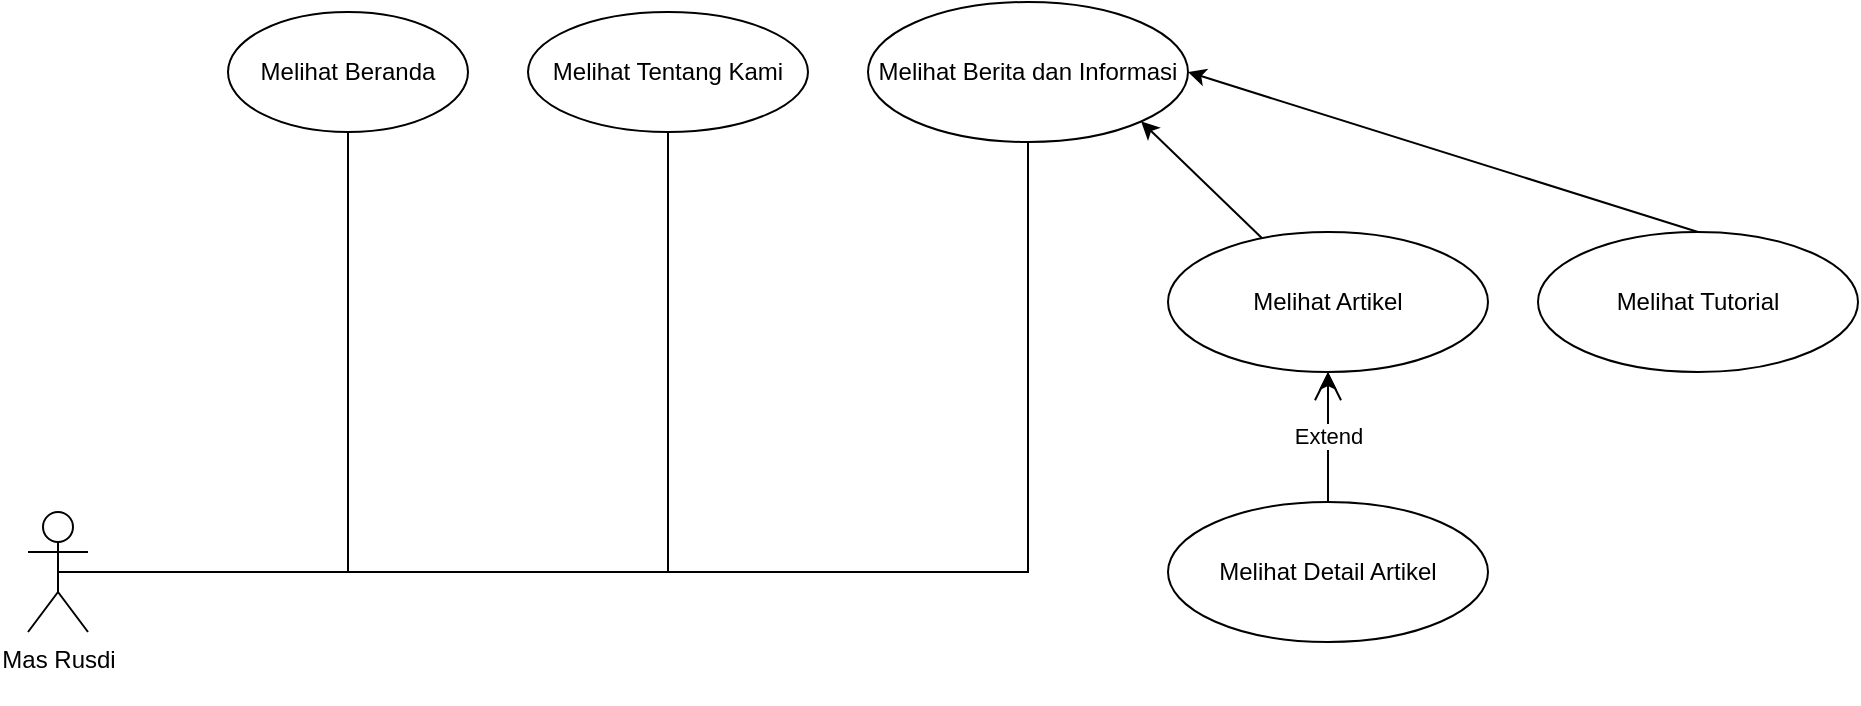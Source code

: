 <mxfile version="24.4.0" type="github">
  <diagram name="Page-1" id="sUjmxAKtblLwxa8pTKzF">
    <mxGraphModel dx="1900" dy="609" grid="1" gridSize="10" guides="1" tooltips="1" connect="1" arrows="1" fold="1" page="1" pageScale="1" pageWidth="850" pageHeight="1100" math="0" shadow="0">
      <root>
        <mxCell id="0" />
        <mxCell id="1" parent="0" />
        <mxCell id="DjJxj0krRZHvnV_72WoL-1" value="Melihat Beranda" style="ellipse;whiteSpace=wrap;html=1;" parent="1" vertex="1">
          <mxGeometry x="20" y="80" width="120" height="60" as="geometry" />
        </mxCell>
        <mxCell id="5pswEjkLbx6P7Sg2HS16-1" value="Mas Rusdi&lt;div&gt;&lt;br&gt;&lt;/div&gt;" style="shape=umlActor;verticalLabelPosition=bottom;verticalAlign=top;html=1;" vertex="1" parent="1">
          <mxGeometry x="-80" y="330" width="30" height="60" as="geometry" />
        </mxCell>
        <mxCell id="5pswEjkLbx6P7Sg2HS16-2" value="Melihat Tentang Kami" style="ellipse;whiteSpace=wrap;html=1;" vertex="1" parent="1">
          <mxGeometry x="170" y="80" width="140" height="60" as="geometry" />
        </mxCell>
        <mxCell id="5pswEjkLbx6P7Sg2HS16-3" value="Melihat Berita dan Informasi" style="ellipse;whiteSpace=wrap;html=1;" vertex="1" parent="1">
          <mxGeometry x="340" y="75" width="160" height="70" as="geometry" />
        </mxCell>
        <mxCell id="5pswEjkLbx6P7Sg2HS16-4" value="Melihat Artikel" style="ellipse;whiteSpace=wrap;html=1;" vertex="1" parent="1">
          <mxGeometry x="490" y="190" width="160" height="70" as="geometry" />
        </mxCell>
        <mxCell id="5pswEjkLbx6P7Sg2HS16-6" value="Melihat Tutorial" style="ellipse;whiteSpace=wrap;html=1;" vertex="1" parent="1">
          <mxGeometry x="675" y="190" width="160" height="70" as="geometry" />
        </mxCell>
        <mxCell id="5pswEjkLbx6P7Sg2HS16-24" value="" style="endArrow=none;html=1;rounded=0;exitX=0.5;exitY=0.5;exitDx=0;exitDy=0;exitPerimeter=0;entryX=0.5;entryY=1;entryDx=0;entryDy=0;" edge="1" parent="1" source="5pswEjkLbx6P7Sg2HS16-1" target="DjJxj0krRZHvnV_72WoL-1">
          <mxGeometry width="50" height="50" relative="1" as="geometry">
            <mxPoint x="400" y="340" as="sourcePoint" />
            <mxPoint x="450" y="290" as="targetPoint" />
            <Array as="points">
              <mxPoint x="80" y="360" />
            </Array>
          </mxGeometry>
        </mxCell>
        <mxCell id="5pswEjkLbx6P7Sg2HS16-25" value="" style="endArrow=none;html=1;rounded=0;exitX=0.5;exitY=0.5;exitDx=0;exitDy=0;exitPerimeter=0;" edge="1" parent="1" source="5pswEjkLbx6P7Sg2HS16-1" target="5pswEjkLbx6P7Sg2HS16-2">
          <mxGeometry width="50" height="50" relative="1" as="geometry">
            <mxPoint x="-55" y="370" as="sourcePoint" />
            <mxPoint x="90" y="150" as="targetPoint" />
            <Array as="points">
              <mxPoint x="240" y="360" />
            </Array>
          </mxGeometry>
        </mxCell>
        <mxCell id="5pswEjkLbx6P7Sg2HS16-26" value="" style="endArrow=none;html=1;rounded=0;exitX=0.5;exitY=0.5;exitDx=0;exitDy=0;exitPerimeter=0;entryX=0.5;entryY=1;entryDx=0;entryDy=0;" edge="1" parent="1" source="5pswEjkLbx6P7Sg2HS16-1" target="5pswEjkLbx6P7Sg2HS16-3">
          <mxGeometry width="50" height="50" relative="1" as="geometry">
            <mxPoint x="-55" y="370" as="sourcePoint" />
            <mxPoint x="250" y="150" as="targetPoint" />
            <Array as="points">
              <mxPoint x="420" y="360" />
            </Array>
          </mxGeometry>
        </mxCell>
        <mxCell id="5pswEjkLbx6P7Sg2HS16-27" value="" style="endArrow=classic;html=1;rounded=0;entryX=1;entryY=1;entryDx=0;entryDy=0;" edge="1" parent="1" source="5pswEjkLbx6P7Sg2HS16-4" target="5pswEjkLbx6P7Sg2HS16-3">
          <mxGeometry width="50" height="50" relative="1" as="geometry">
            <mxPoint x="370" y="340" as="sourcePoint" />
            <mxPoint x="420" y="290" as="targetPoint" />
          </mxGeometry>
        </mxCell>
        <mxCell id="5pswEjkLbx6P7Sg2HS16-28" value="" style="endArrow=classic;html=1;rounded=0;entryX=1;entryY=0.5;entryDx=0;entryDy=0;exitX=0.5;exitY=0;exitDx=0;exitDy=0;" edge="1" parent="1" source="5pswEjkLbx6P7Sg2HS16-6" target="5pswEjkLbx6P7Sg2HS16-3">
          <mxGeometry width="50" height="50" relative="1" as="geometry">
            <mxPoint x="580" y="110" as="sourcePoint" />
            <mxPoint x="420" y="290" as="targetPoint" />
          </mxGeometry>
        </mxCell>
        <mxCell id="5pswEjkLbx6P7Sg2HS16-32" value="" style="edgeStyle=orthogonalEdgeStyle;rounded=0;orthogonalLoop=1;jettySize=auto;html=1;" edge="1" parent="1" source="5pswEjkLbx6P7Sg2HS16-29" target="5pswEjkLbx6P7Sg2HS16-4">
          <mxGeometry relative="1" as="geometry" />
        </mxCell>
        <mxCell id="5pswEjkLbx6P7Sg2HS16-29" value="Melihat Detail Artikel" style="ellipse;whiteSpace=wrap;html=1;" vertex="1" parent="1">
          <mxGeometry x="490" y="325" width="160" height="70" as="geometry" />
        </mxCell>
        <mxCell id="5pswEjkLbx6P7Sg2HS16-31" value="Extend" style="endArrow=open;endSize=12;dashed=1;html=1;rounded=1;entryX=0.5;entryY=1;entryDx=0;entryDy=0;curved=0;" edge="1" parent="1" source="5pswEjkLbx6P7Sg2HS16-29" target="5pswEjkLbx6P7Sg2HS16-4">
          <mxGeometry x="0.015" width="160" relative="1" as="geometry">
            <mxPoint x="345" y="280" as="sourcePoint" />
            <mxPoint x="505" y="280" as="targetPoint" />
            <mxPoint as="offset" />
          </mxGeometry>
        </mxCell>
      </root>
    </mxGraphModel>
  </diagram>
</mxfile>

